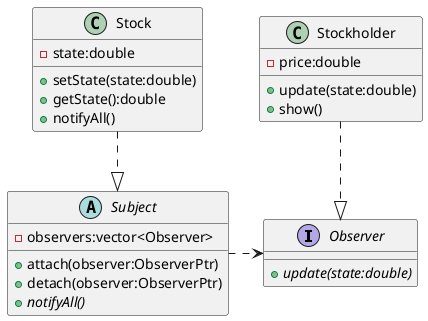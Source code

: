 @startuml
interface Observer{
+{abstract}update(state:double)
}

abstract Subject{
- observers:vector<Observer>
+ attach(observer:ObserverPtr)
+ detach(observer:ObserverPtr)
+ {abstract}notifyAll()
}

class Stock{
-state:double
+setState(state:double)
+getState():double
+notifyAll()
}

class Stockholder{
-price:double
+update(state:double)
+show()
}

Subject .> Observer
Stock ..|> Subject
Stockholder ..|> Observer


@enduml